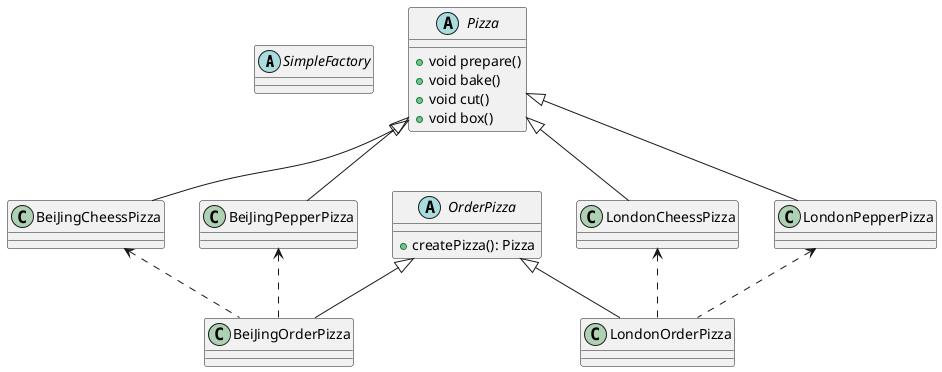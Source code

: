 @startuml

abstract class SimpleFactory {

}

abstract class Pizza {
    + void prepare()
    + void bake()
    + void cut()
    + void box()
}

class BeiJingCheessPizza {

}

class BeiJingPepperPizza {

}

class LondonCheessPizza {

}

class LondonPepperPizza {

}

Pizza <|-- BeiJingCheessPizza
Pizza <|-- BeiJingPepperPizza
Pizza <|-- LondonCheessPizza
Pizza <|-- LondonPepperPizza

abstract class OrderPizza {
    + createPizza(): Pizza
}

class BeiJingOrderPizza {

}

class LondonOrderPizza {

}

OrderPizza <|-- BeiJingOrderPizza
OrderPizza <|-- LondonOrderPizza


BeiJingCheessPizza <.. BeiJingOrderPizza
BeiJingPepperPizza <.. BeiJingOrderPizza
LondonCheessPizza <.. LondonOrderPizza
LondonPepperPizza <.. LondonOrderPizza



@enduml